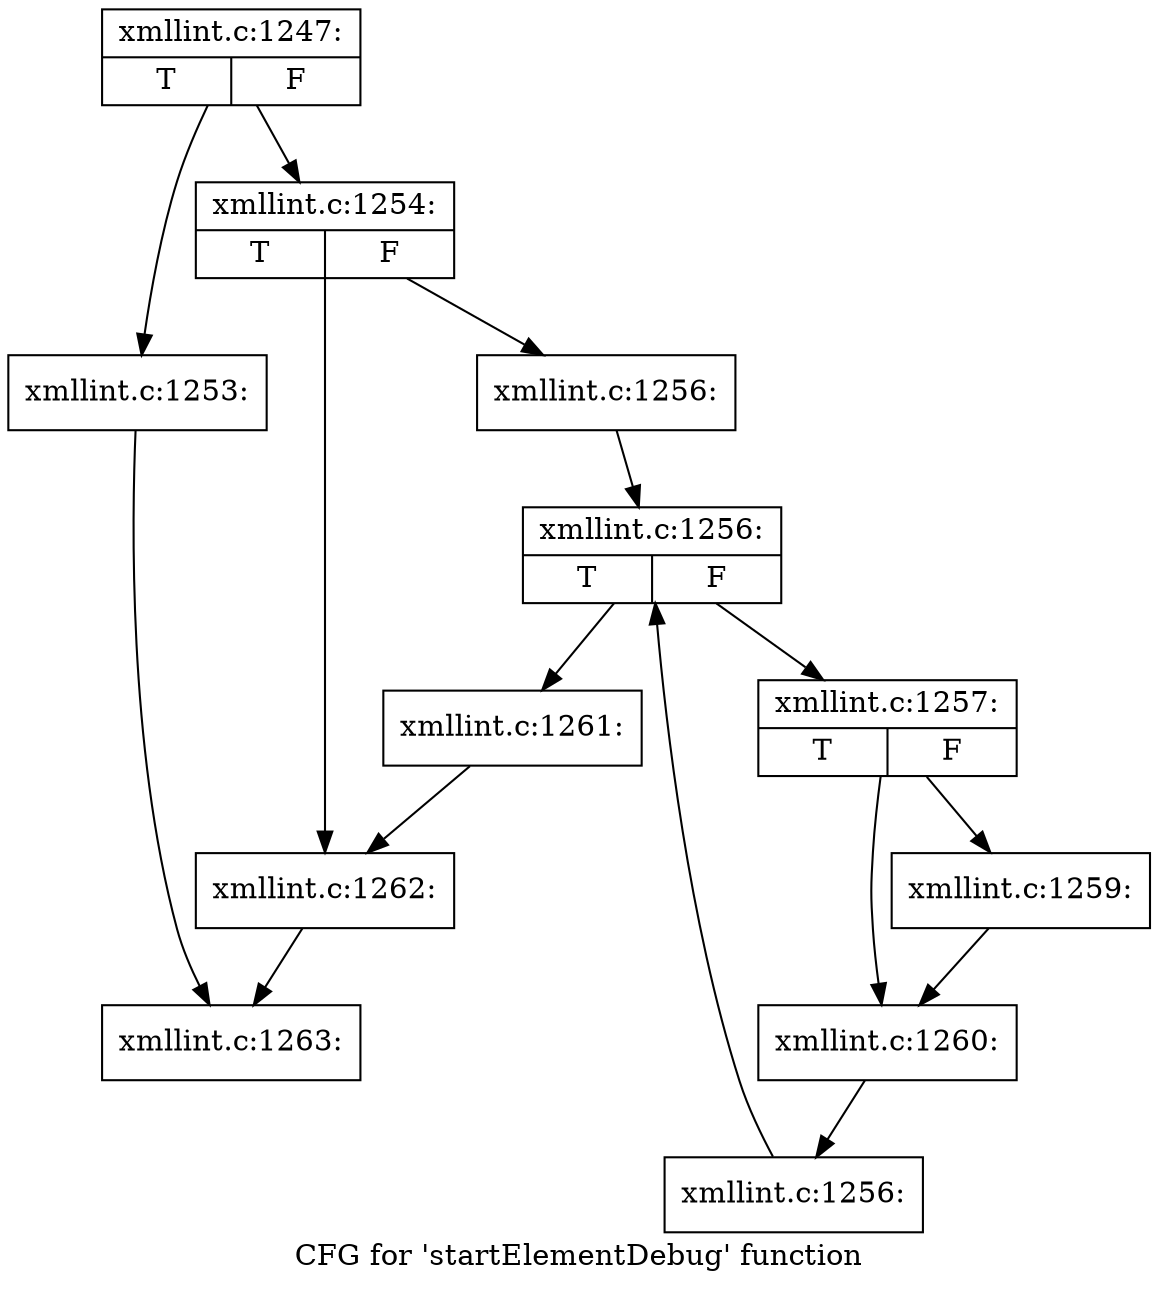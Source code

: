 digraph "CFG for 'startElementDebug' function" {
	label="CFG for 'startElementDebug' function";

	Node0x49d0dd0 [shape=record,label="{xmllint.c:1247:|{<s0>T|<s1>F}}"];
	Node0x49d0dd0 -> Node0x49d2780;
	Node0x49d0dd0 -> Node0x49d27d0;
	Node0x49d2780 [shape=record,label="{xmllint.c:1253:}"];
	Node0x49d2780 -> Node0x49d19f0;
	Node0x49d27d0 [shape=record,label="{xmllint.c:1254:|{<s0>T|<s1>F}}"];
	Node0x49d27d0 -> Node0x49d2f80;
	Node0x49d27d0 -> Node0x49d2fd0;
	Node0x49d2f80 [shape=record,label="{xmllint.c:1256:}"];
	Node0x49d2f80 -> Node0x49d3440;
	Node0x49d3440 [shape=record,label="{xmllint.c:1256:|{<s0>T|<s1>F}}"];
	Node0x49d3440 -> Node0x49d36c0;
	Node0x49d3440 -> Node0x49d32a0;
	Node0x49d36c0 [shape=record,label="{xmllint.c:1257:|{<s0>T|<s1>F}}"];
	Node0x49d36c0 -> Node0x49d41f0;
	Node0x49d36c0 -> Node0x49d4240;
	Node0x49d41f0 [shape=record,label="{xmllint.c:1259:}"];
	Node0x49d41f0 -> Node0x49d4240;
	Node0x49d4240 [shape=record,label="{xmllint.c:1260:}"];
	Node0x49d4240 -> Node0x49d3630;
	Node0x49d3630 [shape=record,label="{xmllint.c:1256:}"];
	Node0x49d3630 -> Node0x49d3440;
	Node0x49d32a0 [shape=record,label="{xmllint.c:1261:}"];
	Node0x49d32a0 -> Node0x49d2fd0;
	Node0x49d2fd0 [shape=record,label="{xmllint.c:1262:}"];
	Node0x49d2fd0 -> Node0x49d19f0;
	Node0x49d19f0 [shape=record,label="{xmllint.c:1263:}"];
}

